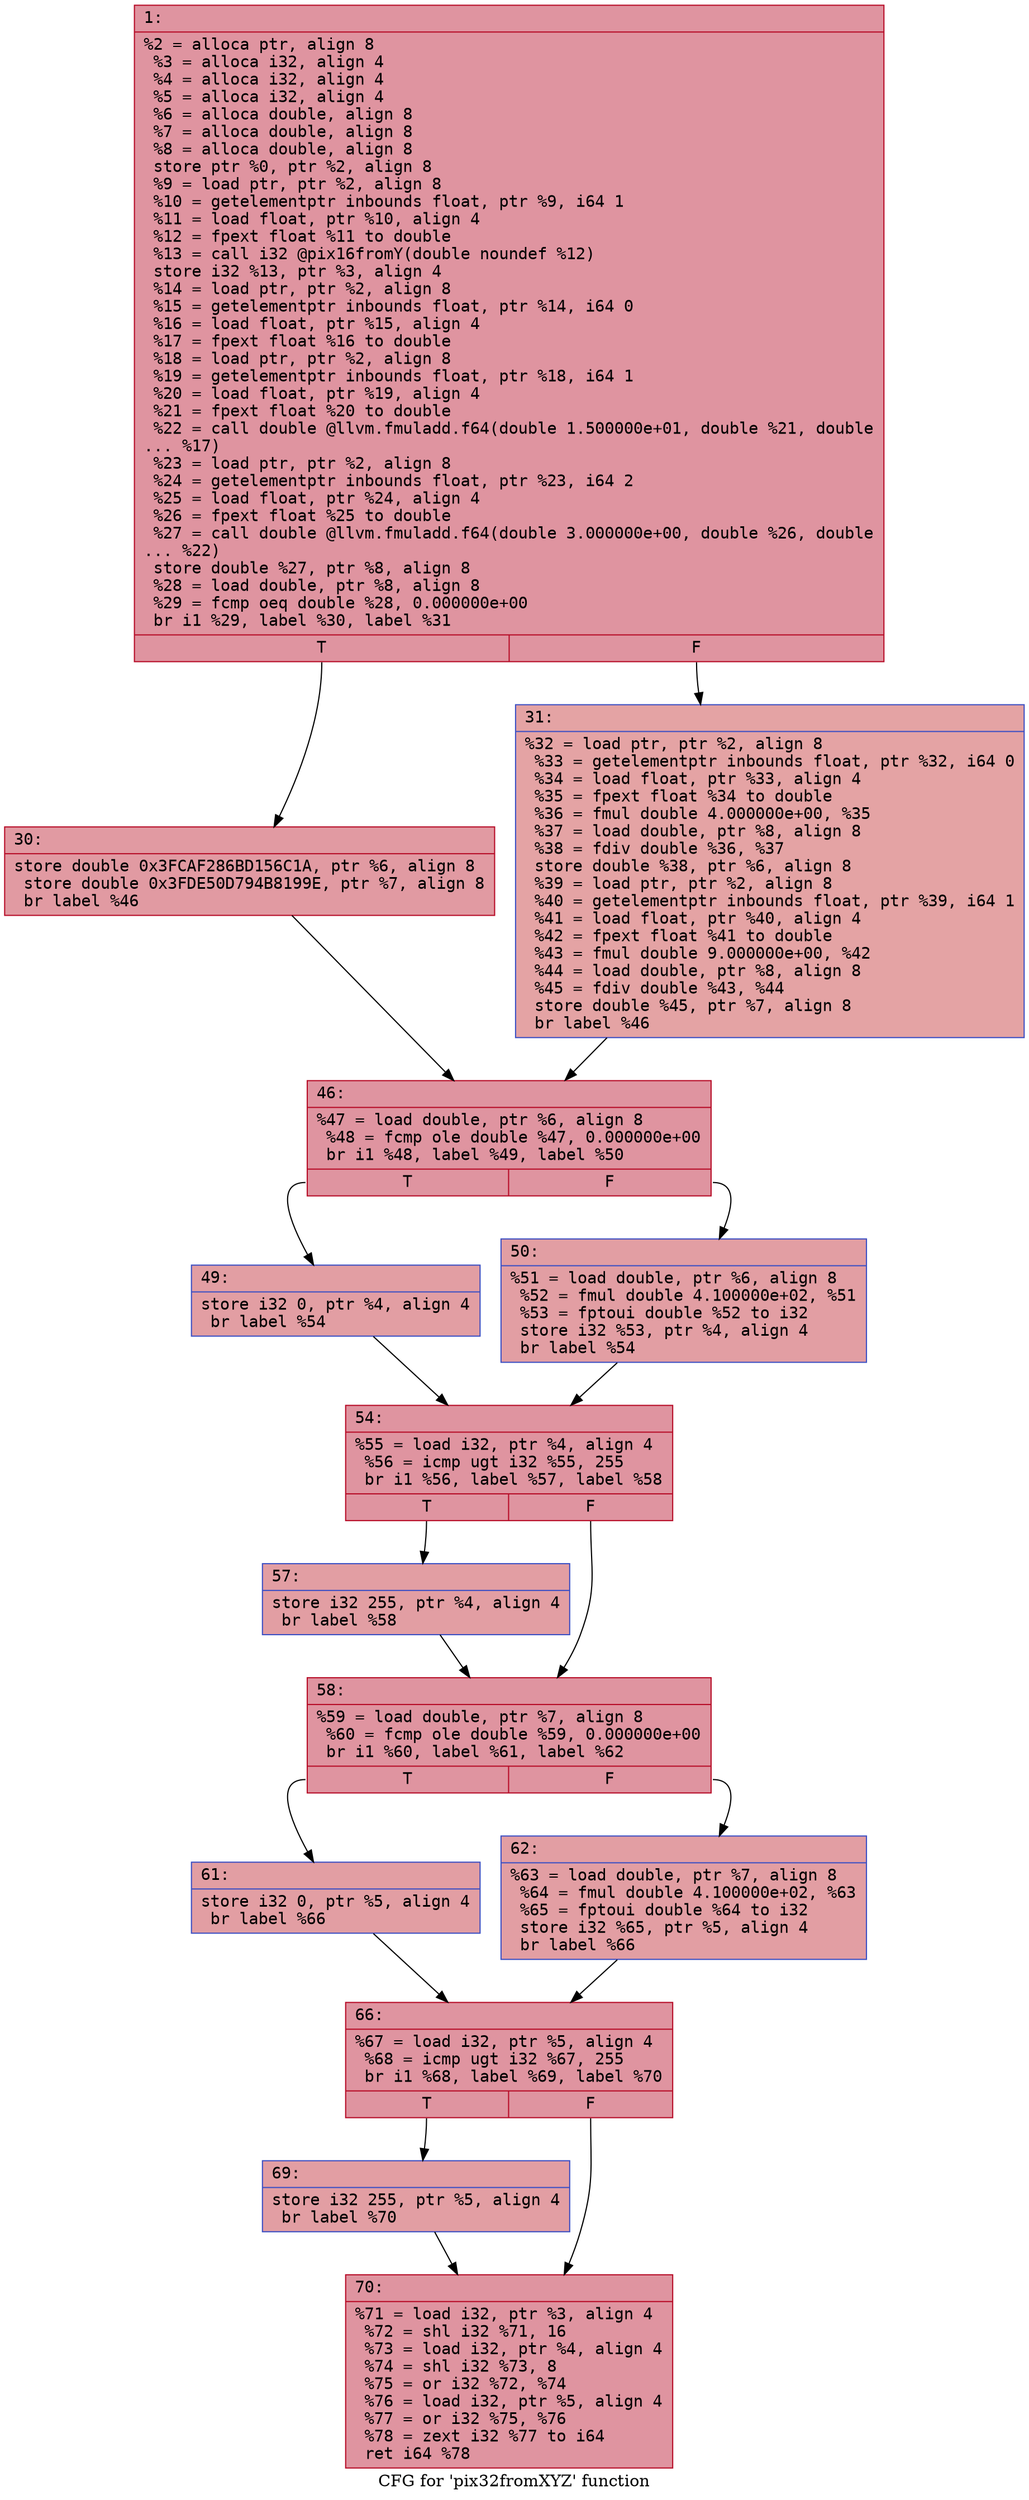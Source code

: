 digraph "CFG for 'pix32fromXYZ' function" {
	label="CFG for 'pix32fromXYZ' function";

	Node0x600000638a00 [shape=record,color="#b70d28ff", style=filled, fillcolor="#b70d2870" fontname="Courier",label="{1:\l|  %2 = alloca ptr, align 8\l  %3 = alloca i32, align 4\l  %4 = alloca i32, align 4\l  %5 = alloca i32, align 4\l  %6 = alloca double, align 8\l  %7 = alloca double, align 8\l  %8 = alloca double, align 8\l  store ptr %0, ptr %2, align 8\l  %9 = load ptr, ptr %2, align 8\l  %10 = getelementptr inbounds float, ptr %9, i64 1\l  %11 = load float, ptr %10, align 4\l  %12 = fpext float %11 to double\l  %13 = call i32 @pix16fromY(double noundef %12)\l  store i32 %13, ptr %3, align 4\l  %14 = load ptr, ptr %2, align 8\l  %15 = getelementptr inbounds float, ptr %14, i64 0\l  %16 = load float, ptr %15, align 4\l  %17 = fpext float %16 to double\l  %18 = load ptr, ptr %2, align 8\l  %19 = getelementptr inbounds float, ptr %18, i64 1\l  %20 = load float, ptr %19, align 4\l  %21 = fpext float %20 to double\l  %22 = call double @llvm.fmuladd.f64(double 1.500000e+01, double %21, double\l... %17)\l  %23 = load ptr, ptr %2, align 8\l  %24 = getelementptr inbounds float, ptr %23, i64 2\l  %25 = load float, ptr %24, align 4\l  %26 = fpext float %25 to double\l  %27 = call double @llvm.fmuladd.f64(double 3.000000e+00, double %26, double\l... %22)\l  store double %27, ptr %8, align 8\l  %28 = load double, ptr %8, align 8\l  %29 = fcmp oeq double %28, 0.000000e+00\l  br i1 %29, label %30, label %31\l|{<s0>T|<s1>F}}"];
	Node0x600000638a00:s0 -> Node0x600000638d70[tooltip="1 -> 30\nProbability 62.50%" ];
	Node0x600000638a00:s1 -> Node0x600000638dc0[tooltip="1 -> 31\nProbability 37.50%" ];
	Node0x600000638d70 [shape=record,color="#b70d28ff", style=filled, fillcolor="#bb1b2c70" fontname="Courier",label="{30:\l|  store double 0x3FCAF286BD156C1A, ptr %6, align 8\l  store double 0x3FDE50D794B8199E, ptr %7, align 8\l  br label %46\l}"];
	Node0x600000638d70 -> Node0x600000638e10[tooltip="30 -> 46\nProbability 100.00%" ];
	Node0x600000638dc0 [shape=record,color="#3d50c3ff", style=filled, fillcolor="#c32e3170" fontname="Courier",label="{31:\l|  %32 = load ptr, ptr %2, align 8\l  %33 = getelementptr inbounds float, ptr %32, i64 0\l  %34 = load float, ptr %33, align 4\l  %35 = fpext float %34 to double\l  %36 = fmul double 4.000000e+00, %35\l  %37 = load double, ptr %8, align 8\l  %38 = fdiv double %36, %37\l  store double %38, ptr %6, align 8\l  %39 = load ptr, ptr %2, align 8\l  %40 = getelementptr inbounds float, ptr %39, i64 1\l  %41 = load float, ptr %40, align 4\l  %42 = fpext float %41 to double\l  %43 = fmul double 9.000000e+00, %42\l  %44 = load double, ptr %8, align 8\l  %45 = fdiv double %43, %44\l  store double %45, ptr %7, align 8\l  br label %46\l}"];
	Node0x600000638dc0 -> Node0x600000638e10[tooltip="31 -> 46\nProbability 100.00%" ];
	Node0x600000638e10 [shape=record,color="#b70d28ff", style=filled, fillcolor="#b70d2870" fontname="Courier",label="{46:\l|  %47 = load double, ptr %6, align 8\l  %48 = fcmp ole double %47, 0.000000e+00\l  br i1 %48, label %49, label %50\l|{<s0>T|<s1>F}}"];
	Node0x600000638e10:s0 -> Node0x600000638e60[tooltip="46 -> 49\nProbability 50.00%" ];
	Node0x600000638e10:s1 -> Node0x600000638eb0[tooltip="46 -> 50\nProbability 50.00%" ];
	Node0x600000638e60 [shape=record,color="#3d50c3ff", style=filled, fillcolor="#be242e70" fontname="Courier",label="{49:\l|  store i32 0, ptr %4, align 4\l  br label %54\l}"];
	Node0x600000638e60 -> Node0x600000638f00[tooltip="49 -> 54\nProbability 100.00%" ];
	Node0x600000638eb0 [shape=record,color="#3d50c3ff", style=filled, fillcolor="#be242e70" fontname="Courier",label="{50:\l|  %51 = load double, ptr %6, align 8\l  %52 = fmul double 4.100000e+02, %51\l  %53 = fptoui double %52 to i32\l  store i32 %53, ptr %4, align 4\l  br label %54\l}"];
	Node0x600000638eb0 -> Node0x600000638f00[tooltip="50 -> 54\nProbability 100.00%" ];
	Node0x600000638f00 [shape=record,color="#b70d28ff", style=filled, fillcolor="#b70d2870" fontname="Courier",label="{54:\l|  %55 = load i32, ptr %4, align 4\l  %56 = icmp ugt i32 %55, 255\l  br i1 %56, label %57, label %58\l|{<s0>T|<s1>F}}"];
	Node0x600000638f00:s0 -> Node0x600000638f50[tooltip="54 -> 57\nProbability 50.00%" ];
	Node0x600000638f00:s1 -> Node0x600000638fa0[tooltip="54 -> 58\nProbability 50.00%" ];
	Node0x600000638f50 [shape=record,color="#3d50c3ff", style=filled, fillcolor="#be242e70" fontname="Courier",label="{57:\l|  store i32 255, ptr %4, align 4\l  br label %58\l}"];
	Node0x600000638f50 -> Node0x600000638fa0[tooltip="57 -> 58\nProbability 100.00%" ];
	Node0x600000638fa0 [shape=record,color="#b70d28ff", style=filled, fillcolor="#b70d2870" fontname="Courier",label="{58:\l|  %59 = load double, ptr %7, align 8\l  %60 = fcmp ole double %59, 0.000000e+00\l  br i1 %60, label %61, label %62\l|{<s0>T|<s1>F}}"];
	Node0x600000638fa0:s0 -> Node0x600000638ff0[tooltip="58 -> 61\nProbability 50.00%" ];
	Node0x600000638fa0:s1 -> Node0x600000639040[tooltip="58 -> 62\nProbability 50.00%" ];
	Node0x600000638ff0 [shape=record,color="#3d50c3ff", style=filled, fillcolor="#be242e70" fontname="Courier",label="{61:\l|  store i32 0, ptr %5, align 4\l  br label %66\l}"];
	Node0x600000638ff0 -> Node0x600000639090[tooltip="61 -> 66\nProbability 100.00%" ];
	Node0x600000639040 [shape=record,color="#3d50c3ff", style=filled, fillcolor="#be242e70" fontname="Courier",label="{62:\l|  %63 = load double, ptr %7, align 8\l  %64 = fmul double 4.100000e+02, %63\l  %65 = fptoui double %64 to i32\l  store i32 %65, ptr %5, align 4\l  br label %66\l}"];
	Node0x600000639040 -> Node0x600000639090[tooltip="62 -> 66\nProbability 100.00%" ];
	Node0x600000639090 [shape=record,color="#b70d28ff", style=filled, fillcolor="#b70d2870" fontname="Courier",label="{66:\l|  %67 = load i32, ptr %5, align 4\l  %68 = icmp ugt i32 %67, 255\l  br i1 %68, label %69, label %70\l|{<s0>T|<s1>F}}"];
	Node0x600000639090:s0 -> Node0x6000006390e0[tooltip="66 -> 69\nProbability 50.00%" ];
	Node0x600000639090:s1 -> Node0x600000639130[tooltip="66 -> 70\nProbability 50.00%" ];
	Node0x6000006390e0 [shape=record,color="#3d50c3ff", style=filled, fillcolor="#be242e70" fontname="Courier",label="{69:\l|  store i32 255, ptr %5, align 4\l  br label %70\l}"];
	Node0x6000006390e0 -> Node0x600000639130[tooltip="69 -> 70\nProbability 100.00%" ];
	Node0x600000639130 [shape=record,color="#b70d28ff", style=filled, fillcolor="#b70d2870" fontname="Courier",label="{70:\l|  %71 = load i32, ptr %3, align 4\l  %72 = shl i32 %71, 16\l  %73 = load i32, ptr %4, align 4\l  %74 = shl i32 %73, 8\l  %75 = or i32 %72, %74\l  %76 = load i32, ptr %5, align 4\l  %77 = or i32 %75, %76\l  %78 = zext i32 %77 to i64\l  ret i64 %78\l}"];
}
